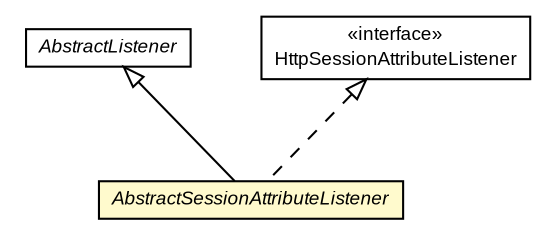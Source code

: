 #!/usr/local/bin/dot
#
# Class diagram 
# Generated by UMLGraph version R5_6-24-gf6e263 (http://www.umlgraph.org/)
#

digraph G {
	edge [fontname="arial",fontsize=10,labelfontname="arial",labelfontsize=10];
	node [fontname="arial",fontsize=10,shape=plaintext];
	nodesep=0.25;
	ranksep=0.5;
	// org.gservlet.AbstractSessionAttributeListener
	c476 [label=<<table title="org.gservlet.AbstractSessionAttributeListener" border="0" cellborder="1" cellspacing="0" cellpadding="2" port="p" bgcolor="lemonChiffon" href="./AbstractSessionAttributeListener.html">
		<tr><td><table border="0" cellspacing="0" cellpadding="1">
<tr><td align="center" balign="center"><font face="arial italic"> AbstractSessionAttributeListener </font></td></tr>
		</table></td></tr>
		</table>>, URL="./AbstractSessionAttributeListener.html", fontname="arial", fontcolor="black", fontsize=9.0];
	// org.gservlet.AbstractListener
	c481 [label=<<table title="org.gservlet.AbstractListener" border="0" cellborder="1" cellspacing="0" cellpadding="2" port="p" href="./AbstractListener.html">
		<tr><td><table border="0" cellspacing="0" cellpadding="1">
<tr><td align="center" balign="center"><font face="arial italic"> AbstractListener </font></td></tr>
		</table></td></tr>
		</table>>, URL="./AbstractListener.html", fontname="arial", fontcolor="black", fontsize=9.0];
	//org.gservlet.AbstractSessionAttributeListener extends org.gservlet.AbstractListener
	c481:p -> c476:p [dir=back,arrowtail=empty];
	//org.gservlet.AbstractSessionAttributeListener implements javax.servlet.http.HttpSessionAttributeListener
	c497:p -> c476:p [dir=back,arrowtail=empty,style=dashed];
	// javax.servlet.http.HttpSessionAttributeListener
	c497 [label=<<table title="javax.servlet.http.HttpSessionAttributeListener" border="0" cellborder="1" cellspacing="0" cellpadding="2" port="p" href="http://java.sun.com/j2se/1.4.2/docs/api/javax/servlet/http/HttpSessionAttributeListener.html">
		<tr><td><table border="0" cellspacing="0" cellpadding="1">
<tr><td align="center" balign="center"> &#171;interface&#187; </td></tr>
<tr><td align="center" balign="center"> HttpSessionAttributeListener </td></tr>
		</table></td></tr>
		</table>>, URL="http://java.sun.com/j2se/1.4.2/docs/api/javax/servlet/http/HttpSessionAttributeListener.html", fontname="arial", fontcolor="black", fontsize=9.0];
}

